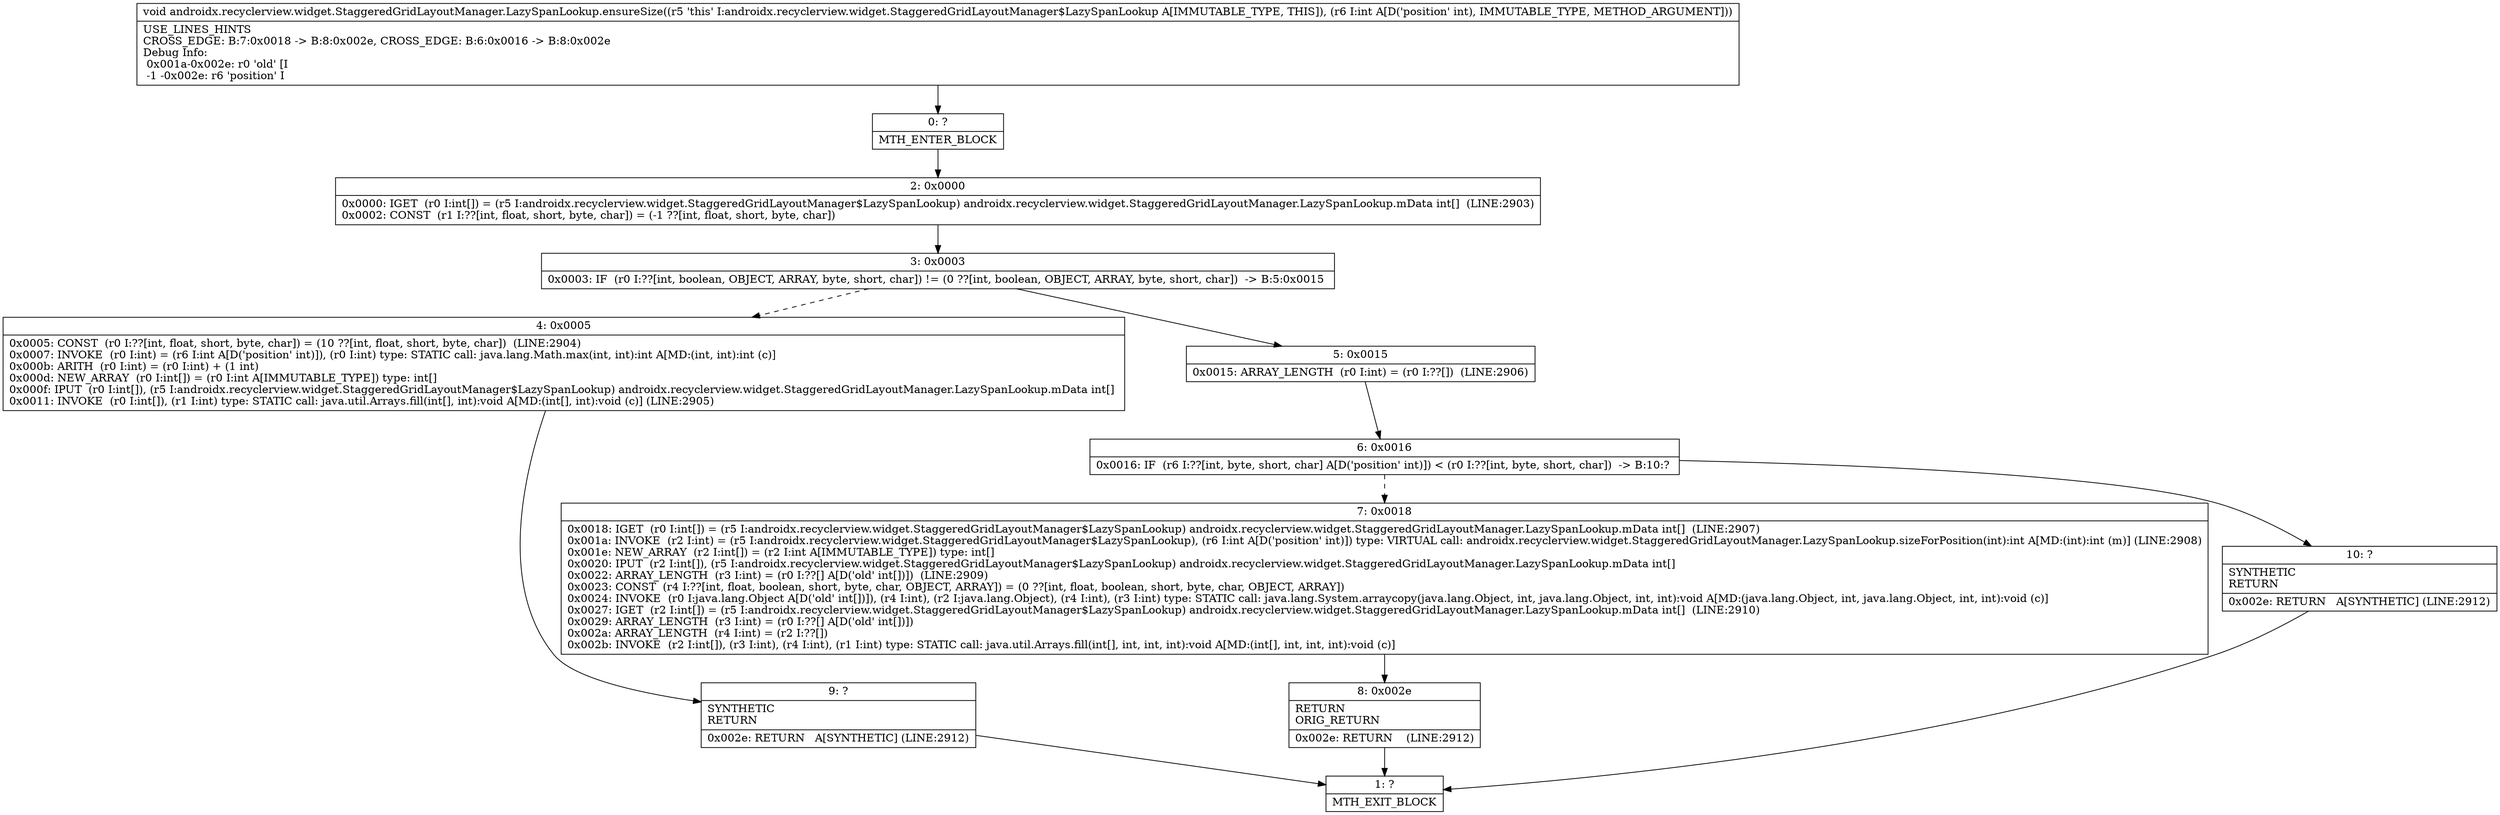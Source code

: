 digraph "CFG forandroidx.recyclerview.widget.StaggeredGridLayoutManager.LazySpanLookup.ensureSize(I)V" {
Node_0 [shape=record,label="{0\:\ ?|MTH_ENTER_BLOCK\l}"];
Node_2 [shape=record,label="{2\:\ 0x0000|0x0000: IGET  (r0 I:int[]) = (r5 I:androidx.recyclerview.widget.StaggeredGridLayoutManager$LazySpanLookup) androidx.recyclerview.widget.StaggeredGridLayoutManager.LazySpanLookup.mData int[]  (LINE:2903)\l0x0002: CONST  (r1 I:??[int, float, short, byte, char]) = (\-1 ??[int, float, short, byte, char]) \l}"];
Node_3 [shape=record,label="{3\:\ 0x0003|0x0003: IF  (r0 I:??[int, boolean, OBJECT, ARRAY, byte, short, char]) != (0 ??[int, boolean, OBJECT, ARRAY, byte, short, char])  \-\> B:5:0x0015 \l}"];
Node_4 [shape=record,label="{4\:\ 0x0005|0x0005: CONST  (r0 I:??[int, float, short, byte, char]) = (10 ??[int, float, short, byte, char])  (LINE:2904)\l0x0007: INVOKE  (r0 I:int) = (r6 I:int A[D('position' int)]), (r0 I:int) type: STATIC call: java.lang.Math.max(int, int):int A[MD:(int, int):int (c)]\l0x000b: ARITH  (r0 I:int) = (r0 I:int) + (1 int) \l0x000d: NEW_ARRAY  (r0 I:int[]) = (r0 I:int A[IMMUTABLE_TYPE]) type: int[] \l0x000f: IPUT  (r0 I:int[]), (r5 I:androidx.recyclerview.widget.StaggeredGridLayoutManager$LazySpanLookup) androidx.recyclerview.widget.StaggeredGridLayoutManager.LazySpanLookup.mData int[] \l0x0011: INVOKE  (r0 I:int[]), (r1 I:int) type: STATIC call: java.util.Arrays.fill(int[], int):void A[MD:(int[], int):void (c)] (LINE:2905)\l}"];
Node_9 [shape=record,label="{9\:\ ?|SYNTHETIC\lRETURN\l|0x002e: RETURN   A[SYNTHETIC] (LINE:2912)\l}"];
Node_1 [shape=record,label="{1\:\ ?|MTH_EXIT_BLOCK\l}"];
Node_5 [shape=record,label="{5\:\ 0x0015|0x0015: ARRAY_LENGTH  (r0 I:int) = (r0 I:??[])  (LINE:2906)\l}"];
Node_6 [shape=record,label="{6\:\ 0x0016|0x0016: IF  (r6 I:??[int, byte, short, char] A[D('position' int)]) \< (r0 I:??[int, byte, short, char])  \-\> B:10:? \l}"];
Node_7 [shape=record,label="{7\:\ 0x0018|0x0018: IGET  (r0 I:int[]) = (r5 I:androidx.recyclerview.widget.StaggeredGridLayoutManager$LazySpanLookup) androidx.recyclerview.widget.StaggeredGridLayoutManager.LazySpanLookup.mData int[]  (LINE:2907)\l0x001a: INVOKE  (r2 I:int) = (r5 I:androidx.recyclerview.widget.StaggeredGridLayoutManager$LazySpanLookup), (r6 I:int A[D('position' int)]) type: VIRTUAL call: androidx.recyclerview.widget.StaggeredGridLayoutManager.LazySpanLookup.sizeForPosition(int):int A[MD:(int):int (m)] (LINE:2908)\l0x001e: NEW_ARRAY  (r2 I:int[]) = (r2 I:int A[IMMUTABLE_TYPE]) type: int[] \l0x0020: IPUT  (r2 I:int[]), (r5 I:androidx.recyclerview.widget.StaggeredGridLayoutManager$LazySpanLookup) androidx.recyclerview.widget.StaggeredGridLayoutManager.LazySpanLookup.mData int[] \l0x0022: ARRAY_LENGTH  (r3 I:int) = (r0 I:??[] A[D('old' int[])])  (LINE:2909)\l0x0023: CONST  (r4 I:??[int, float, boolean, short, byte, char, OBJECT, ARRAY]) = (0 ??[int, float, boolean, short, byte, char, OBJECT, ARRAY]) \l0x0024: INVOKE  (r0 I:java.lang.Object A[D('old' int[])]), (r4 I:int), (r2 I:java.lang.Object), (r4 I:int), (r3 I:int) type: STATIC call: java.lang.System.arraycopy(java.lang.Object, int, java.lang.Object, int, int):void A[MD:(java.lang.Object, int, java.lang.Object, int, int):void (c)]\l0x0027: IGET  (r2 I:int[]) = (r5 I:androidx.recyclerview.widget.StaggeredGridLayoutManager$LazySpanLookup) androidx.recyclerview.widget.StaggeredGridLayoutManager.LazySpanLookup.mData int[]  (LINE:2910)\l0x0029: ARRAY_LENGTH  (r3 I:int) = (r0 I:??[] A[D('old' int[])]) \l0x002a: ARRAY_LENGTH  (r4 I:int) = (r2 I:??[]) \l0x002b: INVOKE  (r2 I:int[]), (r3 I:int), (r4 I:int), (r1 I:int) type: STATIC call: java.util.Arrays.fill(int[], int, int, int):void A[MD:(int[], int, int, int):void (c)]\l}"];
Node_8 [shape=record,label="{8\:\ 0x002e|RETURN\lORIG_RETURN\l|0x002e: RETURN    (LINE:2912)\l}"];
Node_10 [shape=record,label="{10\:\ ?|SYNTHETIC\lRETURN\l|0x002e: RETURN   A[SYNTHETIC] (LINE:2912)\l}"];
MethodNode[shape=record,label="{void androidx.recyclerview.widget.StaggeredGridLayoutManager.LazySpanLookup.ensureSize((r5 'this' I:androidx.recyclerview.widget.StaggeredGridLayoutManager$LazySpanLookup A[IMMUTABLE_TYPE, THIS]), (r6 I:int A[D('position' int), IMMUTABLE_TYPE, METHOD_ARGUMENT]))  | USE_LINES_HINTS\lCROSS_EDGE: B:7:0x0018 \-\> B:8:0x002e, CROSS_EDGE: B:6:0x0016 \-\> B:8:0x002e\lDebug Info:\l  0x001a\-0x002e: r0 'old' [I\l  \-1 \-0x002e: r6 'position' I\l}"];
MethodNode -> Node_0;Node_0 -> Node_2;
Node_2 -> Node_3;
Node_3 -> Node_4[style=dashed];
Node_3 -> Node_5;
Node_4 -> Node_9;
Node_9 -> Node_1;
Node_5 -> Node_6;
Node_6 -> Node_7[style=dashed];
Node_6 -> Node_10;
Node_7 -> Node_8;
Node_8 -> Node_1;
Node_10 -> Node_1;
}

